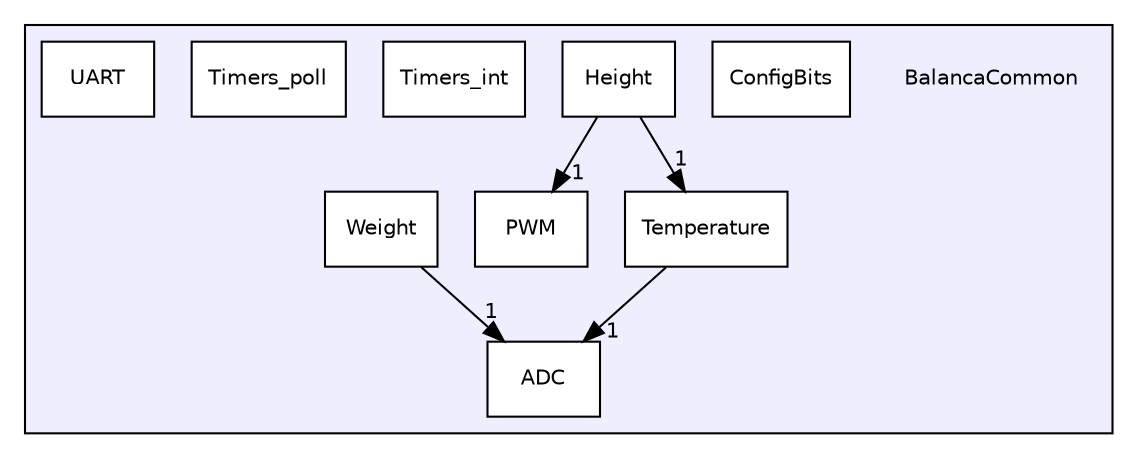 digraph "BalancaCommon" {
  compound=true
  node [ fontsize="10", fontname="Helvetica"];
  edge [ labelfontsize="10", labelfontname="Helvetica"];
  subgraph clusterdir_819260ec592670a27393b26e7734992f {
    graph [ bgcolor="#eeeeff", pencolor="black", label="" URL="dir_819260ec592670a27393b26e7734992f.html"];
    dir_819260ec592670a27393b26e7734992f [shape=plaintext label="BalancaCommon"];
    dir_8638dcf13c8cd27215d1ed8edaaca62f [shape=box label="ADC" color="black" fillcolor="white" style="filled" URL="dir_8638dcf13c8cd27215d1ed8edaaca62f.html"];
    dir_aad048ee55d621c95b69365b449f7718 [shape=box label="ConfigBits" color="black" fillcolor="white" style="filled" URL="dir_aad048ee55d621c95b69365b449f7718.html"];
    dir_bb9b20635aad243f619a62dd5f36986f [shape=box label="Height" color="black" fillcolor="white" style="filled" URL="dir_bb9b20635aad243f619a62dd5f36986f.html"];
    dir_4a5eaa262d4839e00fa44ec973b9fe90 [shape=box label="PWM" color="black" fillcolor="white" style="filled" URL="dir_4a5eaa262d4839e00fa44ec973b9fe90.html"];
    dir_3d568705be6189850ccfcd66c71a9226 [shape=box label="Temperature" color="black" fillcolor="white" style="filled" URL="dir_3d568705be6189850ccfcd66c71a9226.html"];
    dir_fb68f843f444489ea21dbede27f34428 [shape=box label="Timers_int" color="black" fillcolor="white" style="filled" URL="dir_fb68f843f444489ea21dbede27f34428.html"];
    dir_65e408333403b8aac26a945398bbbc61 [shape=box label="Timers_poll" color="black" fillcolor="white" style="filled" URL="dir_65e408333403b8aac26a945398bbbc61.html"];
    dir_b3b4b01236800070296b35ad05617f20 [shape=box label="UART" color="black" fillcolor="white" style="filled" URL="dir_b3b4b01236800070296b35ad05617f20.html"];
    dir_6abdd95fcd24ece6e3deb9aba2d93389 [shape=box label="Weight" color="black" fillcolor="white" style="filled" URL="dir_6abdd95fcd24ece6e3deb9aba2d93389.html"];
  }
  dir_3d568705be6189850ccfcd66c71a9226->dir_8638dcf13c8cd27215d1ed8edaaca62f [headlabel="1", labeldistance=1.5 headhref="dir_000016_000012.html"];
  dir_6abdd95fcd24ece6e3deb9aba2d93389->dir_8638dcf13c8cd27215d1ed8edaaca62f [headlabel="1", labeldistance=1.5 headhref="dir_000020_000012.html"];
  dir_bb9b20635aad243f619a62dd5f36986f->dir_3d568705be6189850ccfcd66c71a9226 [headlabel="1", labeldistance=1.5 headhref="dir_000014_000016.html"];
  dir_bb9b20635aad243f619a62dd5f36986f->dir_4a5eaa262d4839e00fa44ec973b9fe90 [headlabel="1", labeldistance=1.5 headhref="dir_000014_000015.html"];
}
